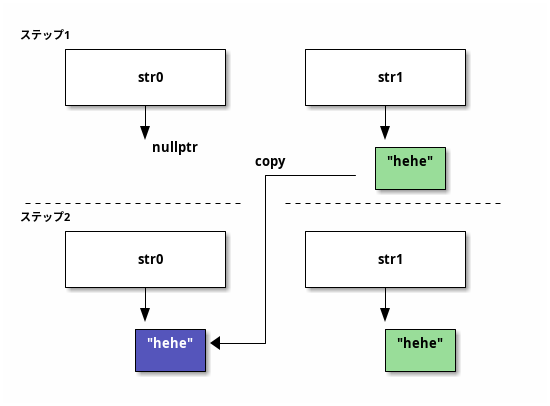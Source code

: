 @startditaa
ステップ1
    +---------------+       +---------------+ 
    |               |       |               | 
    |      str0     |       |      str1     | 
    |               |       |               | 
    +-------+-------+       +-------+-------+    
            |                       |
            V                       V
            nullptr                +------+        
                       copy        |"hehe"|
                        +--------- | cGRE |
                        |          +------+
-=--------------------- | -=---------------------
ステップ2                   |
    +---------------+   |   +---------------+ 
    |               |   |   |               | 
    |      str0     |   |   |      str1     | 
    |               |   |   |               | 
    +-------+-------+   |   +-------+-------+    
            |           |           |
            V           |           V
           +------+     |           +------+
           |"hehe"|<----+           |"hehe"|
           | cBLU |                 | cGRE |
           +------+                 +------+
@endditaa
